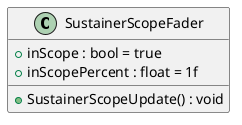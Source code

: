 @startuml
class SustainerScopeFader {
    + inScope : bool = true
    + inScopePercent : float = 1f
    + SustainerScopeUpdate() : void
}
@enduml
